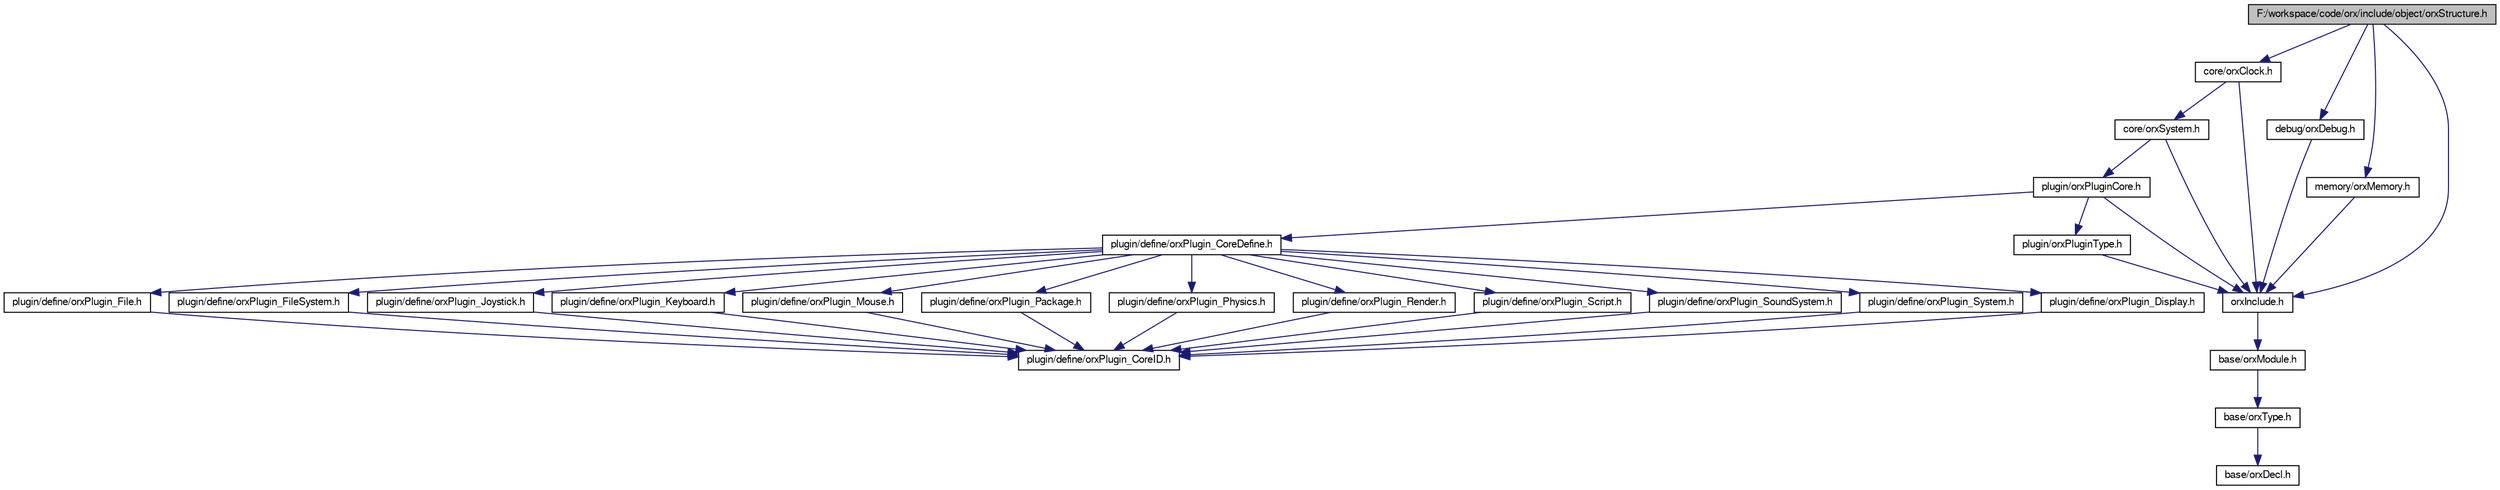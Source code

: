 digraph G
{
  bgcolor="transparent";
  edge [fontname="FreeSans",fontsize=10,labelfontname="FreeSans",labelfontsize=10];
  node [fontname="FreeSans",fontsize=10,shape=record];
  Node1 [label="F:/workspace/code/orx/include/object/orxStructure.h",height=0.2,width=0.4,color="black", fillcolor="grey75", style="filled" fontcolor="black"];
  Node1 -> Node2 [color="midnightblue",fontsize=10,style="solid",fontname="FreeSans"];
  Node2 [label="orxInclude.h",height=0.2,width=0.4,color="black",URL="$orx_include_8h.html"];
  Node2 -> Node3 [color="midnightblue",fontsize=10,style="solid",fontname="FreeSans"];
  Node3 [label="base/orxModule.h",height=0.2,width=0.4,color="black",URL="$orx_module_8h.html"];
  Node3 -> Node4 [color="midnightblue",fontsize=10,style="solid",fontname="FreeSans"];
  Node4 [label="base/orxType.h",height=0.2,width=0.4,color="black",URL="$orx_type_8h.html"];
  Node4 -> Node5 [color="midnightblue",fontsize=10,style="solid",fontname="FreeSans"];
  Node5 [label="base/orxDecl.h",height=0.2,width=0.4,color="black",URL="$orx_decl_8h.html"];
  Node1 -> Node6 [color="midnightblue",fontsize=10,style="solid",fontname="FreeSans"];
  Node6 [label="core/orxClock.h",height=0.2,width=0.4,color="black",URL="$orx_clock_8h.html"];
  Node6 -> Node2 [color="midnightblue",fontsize=10,style="solid",fontname="FreeSans"];
  Node6 -> Node7 [color="midnightblue",fontsize=10,style="solid",fontname="FreeSans"];
  Node7 [label="core/orxSystem.h",height=0.2,width=0.4,color="black",URL="$orx_system_8h.html"];
  Node7 -> Node2 [color="midnightblue",fontsize=10,style="solid",fontname="FreeSans"];
  Node7 -> Node8 [color="midnightblue",fontsize=10,style="solid",fontname="FreeSans"];
  Node8 [label="plugin/orxPluginCore.h",height=0.2,width=0.4,color="black",URL="$orx_plugin_core_8h.html"];
  Node8 -> Node2 [color="midnightblue",fontsize=10,style="solid",fontname="FreeSans"];
  Node8 -> Node9 [color="midnightblue",fontsize=10,style="solid",fontname="FreeSans"];
  Node9 [label="plugin/orxPluginType.h",height=0.2,width=0.4,color="black",URL="$orx_plugin_type_8h.html"];
  Node9 -> Node2 [color="midnightblue",fontsize=10,style="solid",fontname="FreeSans"];
  Node8 -> Node10 [color="midnightblue",fontsize=10,style="solid",fontname="FreeSans"];
  Node10 [label="plugin/define/orxPlugin_CoreDefine.h",height=0.2,width=0.4,color="black",URL="$orx_plugin___core_define_8h.html"];
  Node10 -> Node11 [color="midnightblue",fontsize=10,style="solid",fontname="FreeSans"];
  Node11 [label="plugin/define/orxPlugin_Display.h",height=0.2,width=0.4,color="black",URL="$orx_plugin___display_8h.html"];
  Node11 -> Node12 [color="midnightblue",fontsize=10,style="solid",fontname="FreeSans"];
  Node12 [label="plugin/define/orxPlugin_CoreID.h",height=0.2,width=0.4,color="black",URL="$orx_plugin___core_i_d_8h.html"];
  Node10 -> Node13 [color="midnightblue",fontsize=10,style="solid",fontname="FreeSans"];
  Node13 [label="plugin/define/orxPlugin_File.h",height=0.2,width=0.4,color="black",URL="$orx_plugin___file_8h.html"];
  Node13 -> Node12 [color="midnightblue",fontsize=10,style="solid",fontname="FreeSans"];
  Node10 -> Node14 [color="midnightblue",fontsize=10,style="solid",fontname="FreeSans"];
  Node14 [label="plugin/define/orxPlugin_FileSystem.h",height=0.2,width=0.4,color="black",URL="$orx_plugin___file_system_8h.html"];
  Node14 -> Node12 [color="midnightblue",fontsize=10,style="solid",fontname="FreeSans"];
  Node10 -> Node15 [color="midnightblue",fontsize=10,style="solid",fontname="FreeSans"];
  Node15 [label="plugin/define/orxPlugin_Joystick.h",height=0.2,width=0.4,color="black",URL="$orx_plugin___joystick_8h.html"];
  Node15 -> Node12 [color="midnightblue",fontsize=10,style="solid",fontname="FreeSans"];
  Node10 -> Node16 [color="midnightblue",fontsize=10,style="solid",fontname="FreeSans"];
  Node16 [label="plugin/define/orxPlugin_Keyboard.h",height=0.2,width=0.4,color="black",URL="$orx_plugin___keyboard_8h.html"];
  Node16 -> Node12 [color="midnightblue",fontsize=10,style="solid",fontname="FreeSans"];
  Node10 -> Node17 [color="midnightblue",fontsize=10,style="solid",fontname="FreeSans"];
  Node17 [label="plugin/define/orxPlugin_Mouse.h",height=0.2,width=0.4,color="black",URL="$orx_plugin___mouse_8h.html"];
  Node17 -> Node12 [color="midnightblue",fontsize=10,style="solid",fontname="FreeSans"];
  Node10 -> Node18 [color="midnightblue",fontsize=10,style="solid",fontname="FreeSans"];
  Node18 [label="plugin/define/orxPlugin_Package.h",height=0.2,width=0.4,color="black",URL="$orx_plugin___package_8h.html"];
  Node18 -> Node12 [color="midnightblue",fontsize=10,style="solid",fontname="FreeSans"];
  Node10 -> Node19 [color="midnightblue",fontsize=10,style="solid",fontname="FreeSans"];
  Node19 [label="plugin/define/orxPlugin_Physics.h",height=0.2,width=0.4,color="black",URL="$orx_plugin___physics_8h.html"];
  Node19 -> Node12 [color="midnightblue",fontsize=10,style="solid",fontname="FreeSans"];
  Node10 -> Node20 [color="midnightblue",fontsize=10,style="solid",fontname="FreeSans"];
  Node20 [label="plugin/define/orxPlugin_Render.h",height=0.2,width=0.4,color="black",URL="$orx_plugin___render_8h.html"];
  Node20 -> Node12 [color="midnightblue",fontsize=10,style="solid",fontname="FreeSans"];
  Node10 -> Node21 [color="midnightblue",fontsize=10,style="solid",fontname="FreeSans"];
  Node21 [label="plugin/define/orxPlugin_Script.h",height=0.2,width=0.4,color="black",URL="$orx_plugin___script_8h.html"];
  Node21 -> Node12 [color="midnightblue",fontsize=10,style="solid",fontname="FreeSans"];
  Node10 -> Node22 [color="midnightblue",fontsize=10,style="solid",fontname="FreeSans"];
  Node22 [label="plugin/define/orxPlugin_SoundSystem.h",height=0.2,width=0.4,color="black",URL="$orx_plugin___sound_system_8h.html"];
  Node22 -> Node12 [color="midnightblue",fontsize=10,style="solid",fontname="FreeSans"];
  Node10 -> Node23 [color="midnightblue",fontsize=10,style="solid",fontname="FreeSans"];
  Node23 [label="plugin/define/orxPlugin_System.h",height=0.2,width=0.4,color="black",URL="$orx_plugin___system_8h.html"];
  Node23 -> Node12 [color="midnightblue",fontsize=10,style="solid",fontname="FreeSans"];
  Node1 -> Node24 [color="midnightblue",fontsize=10,style="solid",fontname="FreeSans"];
  Node24 [label="debug/orxDebug.h",height=0.2,width=0.4,color="black",URL="$orx_debug_8h.html"];
  Node24 -> Node2 [color="midnightblue",fontsize=10,style="solid",fontname="FreeSans"];
  Node1 -> Node25 [color="midnightblue",fontsize=10,style="solid",fontname="FreeSans"];
  Node25 [label="memory/orxMemory.h",height=0.2,width=0.4,color="black",URL="$orx_memory_8h.html"];
  Node25 -> Node2 [color="midnightblue",fontsize=10,style="solid",fontname="FreeSans"];
}
